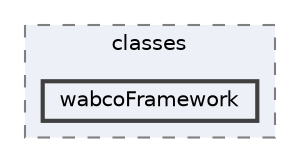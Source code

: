digraph "classes/wabcoFramework"
{
 // LATEX_PDF_SIZE
  bgcolor="transparent";
  edge [fontname=Helvetica,fontsize=10,labelfontname=Helvetica,labelfontsize=10];
  node [fontname=Helvetica,fontsize=10,shape=box,height=0.2,width=0.4];
  compound=true
  subgraph clusterdir_40c3a09ed72e46c3898e4ccc7d950cb6 {
    graph [ bgcolor="#edf0f7", pencolor="grey50", label="classes", fontname=Helvetica,fontsize=10 style="filled,dashed", URL="dir_40c3a09ed72e46c3898e4ccc7d950cb6.html",tooltip=""]
  dir_6c837a91dc95e4c6099311039e90a9b1 [label="wabcoFramework", fillcolor="#edf0f7", color="grey25", style="filled,bold", URL="dir_6c837a91dc95e4c6099311039e90a9b1.html",tooltip=""];
  }
}
